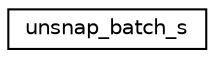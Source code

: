 digraph "Graphical Class Hierarchy"
{
  edge [fontname="Helvetica",fontsize="10",labelfontname="Helvetica",labelfontsize="10"];
  node [fontname="Helvetica",fontsize="10",shape=record];
  rankdir="LR";
  Node0 [label="unsnap_batch_s",height=0.2,width=0.4,color="black", fillcolor="white", style="filled",URL="$structunsnap__batch__s.html"];
}
